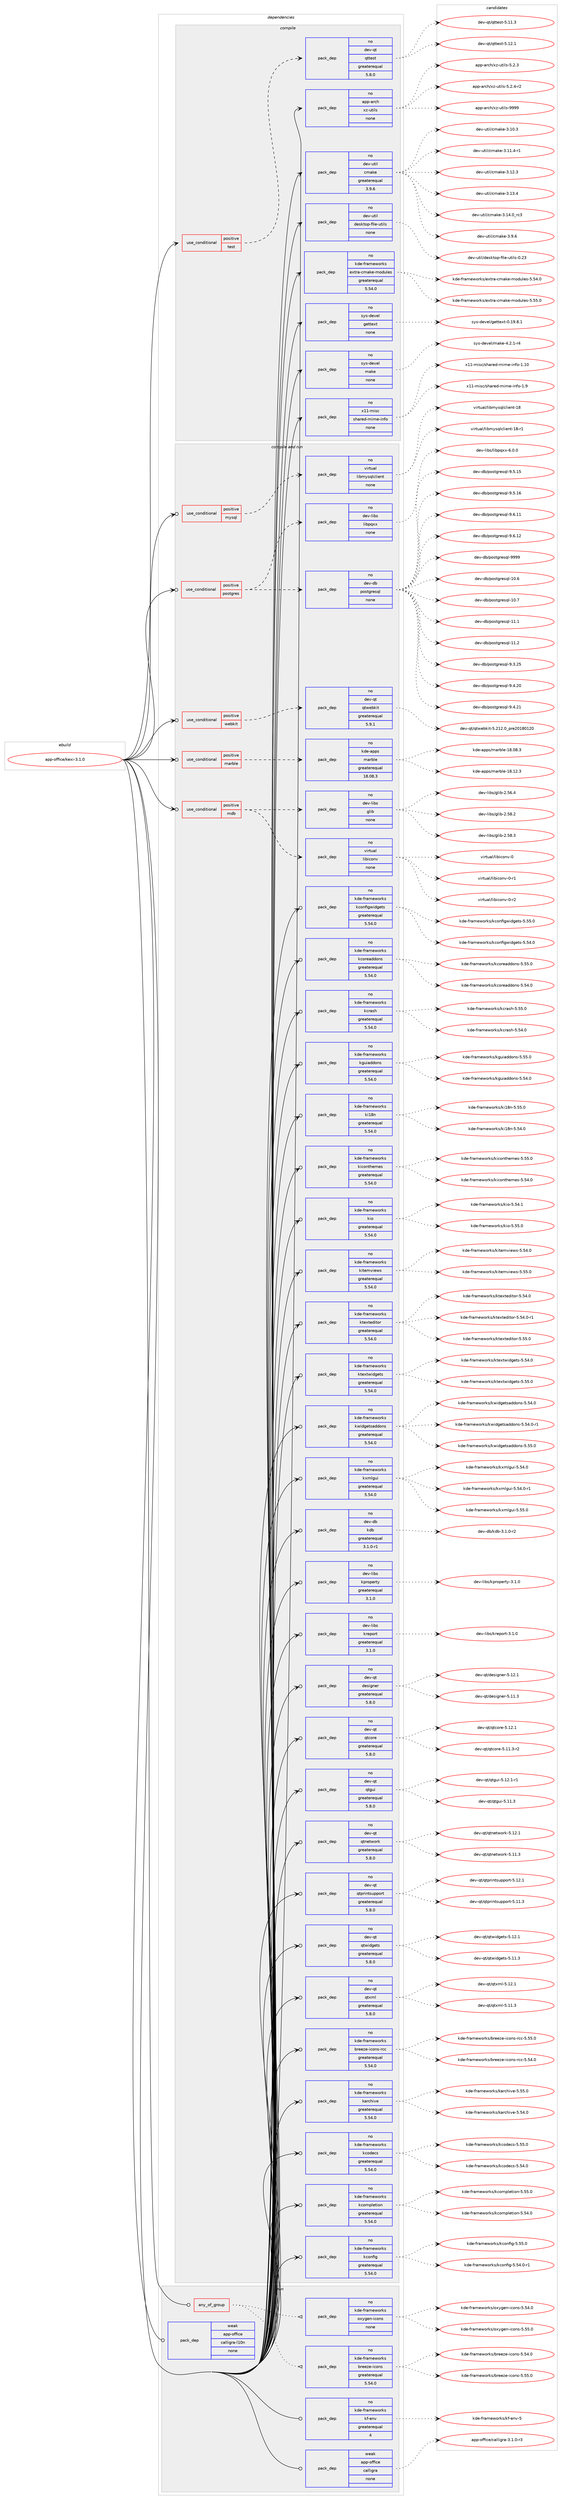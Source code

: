 digraph prolog {

# *************
# Graph options
# *************

newrank=true;
concentrate=true;
compound=true;
graph [rankdir=LR,fontname=Helvetica,fontsize=10,ranksep=1.5];#, ranksep=2.5, nodesep=0.2];
edge  [arrowhead=vee];
node  [fontname=Helvetica,fontsize=10];

# **********
# The ebuild
# **********

subgraph cluster_leftcol {
color=gray;
rank=same;
label=<<i>ebuild</i>>;
id [label="app-office/kexi-3.1.0", color=red, width=4, href="../app-office/kexi-3.1.0.svg"];
}

# ****************
# The dependencies
# ****************

subgraph cluster_midcol {
color=gray;
label=<<i>dependencies</i>>;
subgraph cluster_compile {
fillcolor="#eeeeee";
style=filled;
label=<<i>compile</i>>;
subgraph cond354283 {
dependency1303027 [label=<<TABLE BORDER="0" CELLBORDER="1" CELLSPACING="0" CELLPADDING="4"><TR><TD ROWSPAN="3" CELLPADDING="10">use_conditional</TD></TR><TR><TD>positive</TD></TR><TR><TD>test</TD></TR></TABLE>>, shape=none, color=red];
subgraph pack928431 {
dependency1303028 [label=<<TABLE BORDER="0" CELLBORDER="1" CELLSPACING="0" CELLPADDING="4" WIDTH="220"><TR><TD ROWSPAN="6" CELLPADDING="30">pack_dep</TD></TR><TR><TD WIDTH="110">no</TD></TR><TR><TD>dev-qt</TD></TR><TR><TD>qttest</TD></TR><TR><TD>greaterequal</TD></TR><TR><TD>5.8.0</TD></TR></TABLE>>, shape=none, color=blue];
}
dependency1303027:e -> dependency1303028:w [weight=20,style="dashed",arrowhead="vee"];
}
id:e -> dependency1303027:w [weight=20,style="solid",arrowhead="vee"];
subgraph pack928432 {
dependency1303029 [label=<<TABLE BORDER="0" CELLBORDER="1" CELLSPACING="0" CELLPADDING="4" WIDTH="220"><TR><TD ROWSPAN="6" CELLPADDING="30">pack_dep</TD></TR><TR><TD WIDTH="110">no</TD></TR><TR><TD>app-arch</TD></TR><TR><TD>xz-utils</TD></TR><TR><TD>none</TD></TR><TR><TD></TD></TR></TABLE>>, shape=none, color=blue];
}
id:e -> dependency1303029:w [weight=20,style="solid",arrowhead="vee"];
subgraph pack928433 {
dependency1303030 [label=<<TABLE BORDER="0" CELLBORDER="1" CELLSPACING="0" CELLPADDING="4" WIDTH="220"><TR><TD ROWSPAN="6" CELLPADDING="30">pack_dep</TD></TR><TR><TD WIDTH="110">no</TD></TR><TR><TD>dev-util</TD></TR><TR><TD>cmake</TD></TR><TR><TD>greaterequal</TD></TR><TR><TD>3.9.6</TD></TR></TABLE>>, shape=none, color=blue];
}
id:e -> dependency1303030:w [weight=20,style="solid",arrowhead="vee"];
subgraph pack928434 {
dependency1303031 [label=<<TABLE BORDER="0" CELLBORDER="1" CELLSPACING="0" CELLPADDING="4" WIDTH="220"><TR><TD ROWSPAN="6" CELLPADDING="30">pack_dep</TD></TR><TR><TD WIDTH="110">no</TD></TR><TR><TD>dev-util</TD></TR><TR><TD>desktop-file-utils</TD></TR><TR><TD>none</TD></TR><TR><TD></TD></TR></TABLE>>, shape=none, color=blue];
}
id:e -> dependency1303031:w [weight=20,style="solid",arrowhead="vee"];
subgraph pack928435 {
dependency1303032 [label=<<TABLE BORDER="0" CELLBORDER="1" CELLSPACING="0" CELLPADDING="4" WIDTH="220"><TR><TD ROWSPAN="6" CELLPADDING="30">pack_dep</TD></TR><TR><TD WIDTH="110">no</TD></TR><TR><TD>kde-frameworks</TD></TR><TR><TD>extra-cmake-modules</TD></TR><TR><TD>greaterequal</TD></TR><TR><TD>5.54.0</TD></TR></TABLE>>, shape=none, color=blue];
}
id:e -> dependency1303032:w [weight=20,style="solid",arrowhead="vee"];
subgraph pack928436 {
dependency1303033 [label=<<TABLE BORDER="0" CELLBORDER="1" CELLSPACING="0" CELLPADDING="4" WIDTH="220"><TR><TD ROWSPAN="6" CELLPADDING="30">pack_dep</TD></TR><TR><TD WIDTH="110">no</TD></TR><TR><TD>sys-devel</TD></TR><TR><TD>gettext</TD></TR><TR><TD>none</TD></TR><TR><TD></TD></TR></TABLE>>, shape=none, color=blue];
}
id:e -> dependency1303033:w [weight=20,style="solid",arrowhead="vee"];
subgraph pack928437 {
dependency1303034 [label=<<TABLE BORDER="0" CELLBORDER="1" CELLSPACING="0" CELLPADDING="4" WIDTH="220"><TR><TD ROWSPAN="6" CELLPADDING="30">pack_dep</TD></TR><TR><TD WIDTH="110">no</TD></TR><TR><TD>sys-devel</TD></TR><TR><TD>make</TD></TR><TR><TD>none</TD></TR><TR><TD></TD></TR></TABLE>>, shape=none, color=blue];
}
id:e -> dependency1303034:w [weight=20,style="solid",arrowhead="vee"];
subgraph pack928438 {
dependency1303035 [label=<<TABLE BORDER="0" CELLBORDER="1" CELLSPACING="0" CELLPADDING="4" WIDTH="220"><TR><TD ROWSPAN="6" CELLPADDING="30">pack_dep</TD></TR><TR><TD WIDTH="110">no</TD></TR><TR><TD>x11-misc</TD></TR><TR><TD>shared-mime-info</TD></TR><TR><TD>none</TD></TR><TR><TD></TD></TR></TABLE>>, shape=none, color=blue];
}
id:e -> dependency1303035:w [weight=20,style="solid",arrowhead="vee"];
}
subgraph cluster_compileandrun {
fillcolor="#eeeeee";
style=filled;
label=<<i>compile and run</i>>;
subgraph cond354284 {
dependency1303036 [label=<<TABLE BORDER="0" CELLBORDER="1" CELLSPACING="0" CELLPADDING="4"><TR><TD ROWSPAN="3" CELLPADDING="10">use_conditional</TD></TR><TR><TD>positive</TD></TR><TR><TD>marble</TD></TR></TABLE>>, shape=none, color=red];
subgraph pack928439 {
dependency1303037 [label=<<TABLE BORDER="0" CELLBORDER="1" CELLSPACING="0" CELLPADDING="4" WIDTH="220"><TR><TD ROWSPAN="6" CELLPADDING="30">pack_dep</TD></TR><TR><TD WIDTH="110">no</TD></TR><TR><TD>kde-apps</TD></TR><TR><TD>marble</TD></TR><TR><TD>greaterequal</TD></TR><TR><TD>18.08.3</TD></TR></TABLE>>, shape=none, color=blue];
}
dependency1303036:e -> dependency1303037:w [weight=20,style="dashed",arrowhead="vee"];
}
id:e -> dependency1303036:w [weight=20,style="solid",arrowhead="odotvee"];
subgraph cond354285 {
dependency1303038 [label=<<TABLE BORDER="0" CELLBORDER="1" CELLSPACING="0" CELLPADDING="4"><TR><TD ROWSPAN="3" CELLPADDING="10">use_conditional</TD></TR><TR><TD>positive</TD></TR><TR><TD>mdb</TD></TR></TABLE>>, shape=none, color=red];
subgraph pack928440 {
dependency1303039 [label=<<TABLE BORDER="0" CELLBORDER="1" CELLSPACING="0" CELLPADDING="4" WIDTH="220"><TR><TD ROWSPAN="6" CELLPADDING="30">pack_dep</TD></TR><TR><TD WIDTH="110">no</TD></TR><TR><TD>dev-libs</TD></TR><TR><TD>glib</TD></TR><TR><TD>none</TD></TR><TR><TD></TD></TR></TABLE>>, shape=none, color=blue];
}
dependency1303038:e -> dependency1303039:w [weight=20,style="dashed",arrowhead="vee"];
subgraph pack928441 {
dependency1303040 [label=<<TABLE BORDER="0" CELLBORDER="1" CELLSPACING="0" CELLPADDING="4" WIDTH="220"><TR><TD ROWSPAN="6" CELLPADDING="30">pack_dep</TD></TR><TR><TD WIDTH="110">no</TD></TR><TR><TD>virtual</TD></TR><TR><TD>libiconv</TD></TR><TR><TD>none</TD></TR><TR><TD></TD></TR></TABLE>>, shape=none, color=blue];
}
dependency1303038:e -> dependency1303040:w [weight=20,style="dashed",arrowhead="vee"];
}
id:e -> dependency1303038:w [weight=20,style="solid",arrowhead="odotvee"];
subgraph cond354286 {
dependency1303041 [label=<<TABLE BORDER="0" CELLBORDER="1" CELLSPACING="0" CELLPADDING="4"><TR><TD ROWSPAN="3" CELLPADDING="10">use_conditional</TD></TR><TR><TD>positive</TD></TR><TR><TD>mysql</TD></TR></TABLE>>, shape=none, color=red];
subgraph pack928442 {
dependency1303042 [label=<<TABLE BORDER="0" CELLBORDER="1" CELLSPACING="0" CELLPADDING="4" WIDTH="220"><TR><TD ROWSPAN="6" CELLPADDING="30">pack_dep</TD></TR><TR><TD WIDTH="110">no</TD></TR><TR><TD>virtual</TD></TR><TR><TD>libmysqlclient</TD></TR><TR><TD>none</TD></TR><TR><TD></TD></TR></TABLE>>, shape=none, color=blue];
}
dependency1303041:e -> dependency1303042:w [weight=20,style="dashed",arrowhead="vee"];
}
id:e -> dependency1303041:w [weight=20,style="solid",arrowhead="odotvee"];
subgraph cond354287 {
dependency1303043 [label=<<TABLE BORDER="0" CELLBORDER="1" CELLSPACING="0" CELLPADDING="4"><TR><TD ROWSPAN="3" CELLPADDING="10">use_conditional</TD></TR><TR><TD>positive</TD></TR><TR><TD>postgres</TD></TR></TABLE>>, shape=none, color=red];
subgraph pack928443 {
dependency1303044 [label=<<TABLE BORDER="0" CELLBORDER="1" CELLSPACING="0" CELLPADDING="4" WIDTH="220"><TR><TD ROWSPAN="6" CELLPADDING="30">pack_dep</TD></TR><TR><TD WIDTH="110">no</TD></TR><TR><TD>dev-db</TD></TR><TR><TD>postgresql</TD></TR><TR><TD>none</TD></TR><TR><TD></TD></TR></TABLE>>, shape=none, color=blue];
}
dependency1303043:e -> dependency1303044:w [weight=20,style="dashed",arrowhead="vee"];
subgraph pack928444 {
dependency1303045 [label=<<TABLE BORDER="0" CELLBORDER="1" CELLSPACING="0" CELLPADDING="4" WIDTH="220"><TR><TD ROWSPAN="6" CELLPADDING="30">pack_dep</TD></TR><TR><TD WIDTH="110">no</TD></TR><TR><TD>dev-libs</TD></TR><TR><TD>libpqxx</TD></TR><TR><TD>none</TD></TR><TR><TD></TD></TR></TABLE>>, shape=none, color=blue];
}
dependency1303043:e -> dependency1303045:w [weight=20,style="dashed",arrowhead="vee"];
}
id:e -> dependency1303043:w [weight=20,style="solid",arrowhead="odotvee"];
subgraph cond354288 {
dependency1303046 [label=<<TABLE BORDER="0" CELLBORDER="1" CELLSPACING="0" CELLPADDING="4"><TR><TD ROWSPAN="3" CELLPADDING="10">use_conditional</TD></TR><TR><TD>positive</TD></TR><TR><TD>webkit</TD></TR></TABLE>>, shape=none, color=red];
subgraph pack928445 {
dependency1303047 [label=<<TABLE BORDER="0" CELLBORDER="1" CELLSPACING="0" CELLPADDING="4" WIDTH="220"><TR><TD ROWSPAN="6" CELLPADDING="30">pack_dep</TD></TR><TR><TD WIDTH="110">no</TD></TR><TR><TD>dev-qt</TD></TR><TR><TD>qtwebkit</TD></TR><TR><TD>greaterequal</TD></TR><TR><TD>5.9.1</TD></TR></TABLE>>, shape=none, color=blue];
}
dependency1303046:e -> dependency1303047:w [weight=20,style="dashed",arrowhead="vee"];
}
id:e -> dependency1303046:w [weight=20,style="solid",arrowhead="odotvee"];
subgraph pack928446 {
dependency1303048 [label=<<TABLE BORDER="0" CELLBORDER="1" CELLSPACING="0" CELLPADDING="4" WIDTH="220"><TR><TD ROWSPAN="6" CELLPADDING="30">pack_dep</TD></TR><TR><TD WIDTH="110">no</TD></TR><TR><TD>dev-db</TD></TR><TR><TD>kdb</TD></TR><TR><TD>greaterequal</TD></TR><TR><TD>3.1.0-r1</TD></TR></TABLE>>, shape=none, color=blue];
}
id:e -> dependency1303048:w [weight=20,style="solid",arrowhead="odotvee"];
subgraph pack928447 {
dependency1303049 [label=<<TABLE BORDER="0" CELLBORDER="1" CELLSPACING="0" CELLPADDING="4" WIDTH="220"><TR><TD ROWSPAN="6" CELLPADDING="30">pack_dep</TD></TR><TR><TD WIDTH="110">no</TD></TR><TR><TD>dev-libs</TD></TR><TR><TD>kproperty</TD></TR><TR><TD>greaterequal</TD></TR><TR><TD>3.1.0</TD></TR></TABLE>>, shape=none, color=blue];
}
id:e -> dependency1303049:w [weight=20,style="solid",arrowhead="odotvee"];
subgraph pack928448 {
dependency1303050 [label=<<TABLE BORDER="0" CELLBORDER="1" CELLSPACING="0" CELLPADDING="4" WIDTH="220"><TR><TD ROWSPAN="6" CELLPADDING="30">pack_dep</TD></TR><TR><TD WIDTH="110">no</TD></TR><TR><TD>dev-libs</TD></TR><TR><TD>kreport</TD></TR><TR><TD>greaterequal</TD></TR><TR><TD>3.1.0</TD></TR></TABLE>>, shape=none, color=blue];
}
id:e -> dependency1303050:w [weight=20,style="solid",arrowhead="odotvee"];
subgraph pack928449 {
dependency1303051 [label=<<TABLE BORDER="0" CELLBORDER="1" CELLSPACING="0" CELLPADDING="4" WIDTH="220"><TR><TD ROWSPAN="6" CELLPADDING="30">pack_dep</TD></TR><TR><TD WIDTH="110">no</TD></TR><TR><TD>dev-qt</TD></TR><TR><TD>designer</TD></TR><TR><TD>greaterequal</TD></TR><TR><TD>5.8.0</TD></TR></TABLE>>, shape=none, color=blue];
}
id:e -> dependency1303051:w [weight=20,style="solid",arrowhead="odotvee"];
subgraph pack928450 {
dependency1303052 [label=<<TABLE BORDER="0" CELLBORDER="1" CELLSPACING="0" CELLPADDING="4" WIDTH="220"><TR><TD ROWSPAN="6" CELLPADDING="30">pack_dep</TD></TR><TR><TD WIDTH="110">no</TD></TR><TR><TD>dev-qt</TD></TR><TR><TD>qtcore</TD></TR><TR><TD>greaterequal</TD></TR><TR><TD>5.8.0</TD></TR></TABLE>>, shape=none, color=blue];
}
id:e -> dependency1303052:w [weight=20,style="solid",arrowhead="odotvee"];
subgraph pack928451 {
dependency1303053 [label=<<TABLE BORDER="0" CELLBORDER="1" CELLSPACING="0" CELLPADDING="4" WIDTH="220"><TR><TD ROWSPAN="6" CELLPADDING="30">pack_dep</TD></TR><TR><TD WIDTH="110">no</TD></TR><TR><TD>dev-qt</TD></TR><TR><TD>qtgui</TD></TR><TR><TD>greaterequal</TD></TR><TR><TD>5.8.0</TD></TR></TABLE>>, shape=none, color=blue];
}
id:e -> dependency1303053:w [weight=20,style="solid",arrowhead="odotvee"];
subgraph pack928452 {
dependency1303054 [label=<<TABLE BORDER="0" CELLBORDER="1" CELLSPACING="0" CELLPADDING="4" WIDTH="220"><TR><TD ROWSPAN="6" CELLPADDING="30">pack_dep</TD></TR><TR><TD WIDTH="110">no</TD></TR><TR><TD>dev-qt</TD></TR><TR><TD>qtnetwork</TD></TR><TR><TD>greaterequal</TD></TR><TR><TD>5.8.0</TD></TR></TABLE>>, shape=none, color=blue];
}
id:e -> dependency1303054:w [weight=20,style="solid",arrowhead="odotvee"];
subgraph pack928453 {
dependency1303055 [label=<<TABLE BORDER="0" CELLBORDER="1" CELLSPACING="0" CELLPADDING="4" WIDTH="220"><TR><TD ROWSPAN="6" CELLPADDING="30">pack_dep</TD></TR><TR><TD WIDTH="110">no</TD></TR><TR><TD>dev-qt</TD></TR><TR><TD>qtprintsupport</TD></TR><TR><TD>greaterequal</TD></TR><TR><TD>5.8.0</TD></TR></TABLE>>, shape=none, color=blue];
}
id:e -> dependency1303055:w [weight=20,style="solid",arrowhead="odotvee"];
subgraph pack928454 {
dependency1303056 [label=<<TABLE BORDER="0" CELLBORDER="1" CELLSPACING="0" CELLPADDING="4" WIDTH="220"><TR><TD ROWSPAN="6" CELLPADDING="30">pack_dep</TD></TR><TR><TD WIDTH="110">no</TD></TR><TR><TD>dev-qt</TD></TR><TR><TD>qtwidgets</TD></TR><TR><TD>greaterequal</TD></TR><TR><TD>5.8.0</TD></TR></TABLE>>, shape=none, color=blue];
}
id:e -> dependency1303056:w [weight=20,style="solid",arrowhead="odotvee"];
subgraph pack928455 {
dependency1303057 [label=<<TABLE BORDER="0" CELLBORDER="1" CELLSPACING="0" CELLPADDING="4" WIDTH="220"><TR><TD ROWSPAN="6" CELLPADDING="30">pack_dep</TD></TR><TR><TD WIDTH="110">no</TD></TR><TR><TD>dev-qt</TD></TR><TR><TD>qtxml</TD></TR><TR><TD>greaterequal</TD></TR><TR><TD>5.8.0</TD></TR></TABLE>>, shape=none, color=blue];
}
id:e -> dependency1303057:w [weight=20,style="solid",arrowhead="odotvee"];
subgraph pack928456 {
dependency1303058 [label=<<TABLE BORDER="0" CELLBORDER="1" CELLSPACING="0" CELLPADDING="4" WIDTH="220"><TR><TD ROWSPAN="6" CELLPADDING="30">pack_dep</TD></TR><TR><TD WIDTH="110">no</TD></TR><TR><TD>kde-frameworks</TD></TR><TR><TD>breeze-icons-rcc</TD></TR><TR><TD>greaterequal</TD></TR><TR><TD>5.54.0</TD></TR></TABLE>>, shape=none, color=blue];
}
id:e -> dependency1303058:w [weight=20,style="solid",arrowhead="odotvee"];
subgraph pack928457 {
dependency1303059 [label=<<TABLE BORDER="0" CELLBORDER="1" CELLSPACING="0" CELLPADDING="4" WIDTH="220"><TR><TD ROWSPAN="6" CELLPADDING="30">pack_dep</TD></TR><TR><TD WIDTH="110">no</TD></TR><TR><TD>kde-frameworks</TD></TR><TR><TD>karchive</TD></TR><TR><TD>greaterequal</TD></TR><TR><TD>5.54.0</TD></TR></TABLE>>, shape=none, color=blue];
}
id:e -> dependency1303059:w [weight=20,style="solid",arrowhead="odotvee"];
subgraph pack928458 {
dependency1303060 [label=<<TABLE BORDER="0" CELLBORDER="1" CELLSPACING="0" CELLPADDING="4" WIDTH="220"><TR><TD ROWSPAN="6" CELLPADDING="30">pack_dep</TD></TR><TR><TD WIDTH="110">no</TD></TR><TR><TD>kde-frameworks</TD></TR><TR><TD>kcodecs</TD></TR><TR><TD>greaterequal</TD></TR><TR><TD>5.54.0</TD></TR></TABLE>>, shape=none, color=blue];
}
id:e -> dependency1303060:w [weight=20,style="solid",arrowhead="odotvee"];
subgraph pack928459 {
dependency1303061 [label=<<TABLE BORDER="0" CELLBORDER="1" CELLSPACING="0" CELLPADDING="4" WIDTH="220"><TR><TD ROWSPAN="6" CELLPADDING="30">pack_dep</TD></TR><TR><TD WIDTH="110">no</TD></TR><TR><TD>kde-frameworks</TD></TR><TR><TD>kcompletion</TD></TR><TR><TD>greaterequal</TD></TR><TR><TD>5.54.0</TD></TR></TABLE>>, shape=none, color=blue];
}
id:e -> dependency1303061:w [weight=20,style="solid",arrowhead="odotvee"];
subgraph pack928460 {
dependency1303062 [label=<<TABLE BORDER="0" CELLBORDER="1" CELLSPACING="0" CELLPADDING="4" WIDTH="220"><TR><TD ROWSPAN="6" CELLPADDING="30">pack_dep</TD></TR><TR><TD WIDTH="110">no</TD></TR><TR><TD>kde-frameworks</TD></TR><TR><TD>kconfig</TD></TR><TR><TD>greaterequal</TD></TR><TR><TD>5.54.0</TD></TR></TABLE>>, shape=none, color=blue];
}
id:e -> dependency1303062:w [weight=20,style="solid",arrowhead="odotvee"];
subgraph pack928461 {
dependency1303063 [label=<<TABLE BORDER="0" CELLBORDER="1" CELLSPACING="0" CELLPADDING="4" WIDTH="220"><TR><TD ROWSPAN="6" CELLPADDING="30">pack_dep</TD></TR><TR><TD WIDTH="110">no</TD></TR><TR><TD>kde-frameworks</TD></TR><TR><TD>kconfigwidgets</TD></TR><TR><TD>greaterequal</TD></TR><TR><TD>5.54.0</TD></TR></TABLE>>, shape=none, color=blue];
}
id:e -> dependency1303063:w [weight=20,style="solid",arrowhead="odotvee"];
subgraph pack928462 {
dependency1303064 [label=<<TABLE BORDER="0" CELLBORDER="1" CELLSPACING="0" CELLPADDING="4" WIDTH="220"><TR><TD ROWSPAN="6" CELLPADDING="30">pack_dep</TD></TR><TR><TD WIDTH="110">no</TD></TR><TR><TD>kde-frameworks</TD></TR><TR><TD>kcoreaddons</TD></TR><TR><TD>greaterequal</TD></TR><TR><TD>5.54.0</TD></TR></TABLE>>, shape=none, color=blue];
}
id:e -> dependency1303064:w [weight=20,style="solid",arrowhead="odotvee"];
subgraph pack928463 {
dependency1303065 [label=<<TABLE BORDER="0" CELLBORDER="1" CELLSPACING="0" CELLPADDING="4" WIDTH="220"><TR><TD ROWSPAN="6" CELLPADDING="30">pack_dep</TD></TR><TR><TD WIDTH="110">no</TD></TR><TR><TD>kde-frameworks</TD></TR><TR><TD>kcrash</TD></TR><TR><TD>greaterequal</TD></TR><TR><TD>5.54.0</TD></TR></TABLE>>, shape=none, color=blue];
}
id:e -> dependency1303065:w [weight=20,style="solid",arrowhead="odotvee"];
subgraph pack928464 {
dependency1303066 [label=<<TABLE BORDER="0" CELLBORDER="1" CELLSPACING="0" CELLPADDING="4" WIDTH="220"><TR><TD ROWSPAN="6" CELLPADDING="30">pack_dep</TD></TR><TR><TD WIDTH="110">no</TD></TR><TR><TD>kde-frameworks</TD></TR><TR><TD>kguiaddons</TD></TR><TR><TD>greaterequal</TD></TR><TR><TD>5.54.0</TD></TR></TABLE>>, shape=none, color=blue];
}
id:e -> dependency1303066:w [weight=20,style="solid",arrowhead="odotvee"];
subgraph pack928465 {
dependency1303067 [label=<<TABLE BORDER="0" CELLBORDER="1" CELLSPACING="0" CELLPADDING="4" WIDTH="220"><TR><TD ROWSPAN="6" CELLPADDING="30">pack_dep</TD></TR><TR><TD WIDTH="110">no</TD></TR><TR><TD>kde-frameworks</TD></TR><TR><TD>ki18n</TD></TR><TR><TD>greaterequal</TD></TR><TR><TD>5.54.0</TD></TR></TABLE>>, shape=none, color=blue];
}
id:e -> dependency1303067:w [weight=20,style="solid",arrowhead="odotvee"];
subgraph pack928466 {
dependency1303068 [label=<<TABLE BORDER="0" CELLBORDER="1" CELLSPACING="0" CELLPADDING="4" WIDTH="220"><TR><TD ROWSPAN="6" CELLPADDING="30">pack_dep</TD></TR><TR><TD WIDTH="110">no</TD></TR><TR><TD>kde-frameworks</TD></TR><TR><TD>kiconthemes</TD></TR><TR><TD>greaterequal</TD></TR><TR><TD>5.54.0</TD></TR></TABLE>>, shape=none, color=blue];
}
id:e -> dependency1303068:w [weight=20,style="solid",arrowhead="odotvee"];
subgraph pack928467 {
dependency1303069 [label=<<TABLE BORDER="0" CELLBORDER="1" CELLSPACING="0" CELLPADDING="4" WIDTH="220"><TR><TD ROWSPAN="6" CELLPADDING="30">pack_dep</TD></TR><TR><TD WIDTH="110">no</TD></TR><TR><TD>kde-frameworks</TD></TR><TR><TD>kio</TD></TR><TR><TD>greaterequal</TD></TR><TR><TD>5.54.0</TD></TR></TABLE>>, shape=none, color=blue];
}
id:e -> dependency1303069:w [weight=20,style="solid",arrowhead="odotvee"];
subgraph pack928468 {
dependency1303070 [label=<<TABLE BORDER="0" CELLBORDER="1" CELLSPACING="0" CELLPADDING="4" WIDTH="220"><TR><TD ROWSPAN="6" CELLPADDING="30">pack_dep</TD></TR><TR><TD WIDTH="110">no</TD></TR><TR><TD>kde-frameworks</TD></TR><TR><TD>kitemviews</TD></TR><TR><TD>greaterequal</TD></TR><TR><TD>5.54.0</TD></TR></TABLE>>, shape=none, color=blue];
}
id:e -> dependency1303070:w [weight=20,style="solid",arrowhead="odotvee"];
subgraph pack928469 {
dependency1303071 [label=<<TABLE BORDER="0" CELLBORDER="1" CELLSPACING="0" CELLPADDING="4" WIDTH="220"><TR><TD ROWSPAN="6" CELLPADDING="30">pack_dep</TD></TR><TR><TD WIDTH="110">no</TD></TR><TR><TD>kde-frameworks</TD></TR><TR><TD>ktexteditor</TD></TR><TR><TD>greaterequal</TD></TR><TR><TD>5.54.0</TD></TR></TABLE>>, shape=none, color=blue];
}
id:e -> dependency1303071:w [weight=20,style="solid",arrowhead="odotvee"];
subgraph pack928470 {
dependency1303072 [label=<<TABLE BORDER="0" CELLBORDER="1" CELLSPACING="0" CELLPADDING="4" WIDTH="220"><TR><TD ROWSPAN="6" CELLPADDING="30">pack_dep</TD></TR><TR><TD WIDTH="110">no</TD></TR><TR><TD>kde-frameworks</TD></TR><TR><TD>ktextwidgets</TD></TR><TR><TD>greaterequal</TD></TR><TR><TD>5.54.0</TD></TR></TABLE>>, shape=none, color=blue];
}
id:e -> dependency1303072:w [weight=20,style="solid",arrowhead="odotvee"];
subgraph pack928471 {
dependency1303073 [label=<<TABLE BORDER="0" CELLBORDER="1" CELLSPACING="0" CELLPADDING="4" WIDTH="220"><TR><TD ROWSPAN="6" CELLPADDING="30">pack_dep</TD></TR><TR><TD WIDTH="110">no</TD></TR><TR><TD>kde-frameworks</TD></TR><TR><TD>kwidgetsaddons</TD></TR><TR><TD>greaterequal</TD></TR><TR><TD>5.54.0</TD></TR></TABLE>>, shape=none, color=blue];
}
id:e -> dependency1303073:w [weight=20,style="solid",arrowhead="odotvee"];
subgraph pack928472 {
dependency1303074 [label=<<TABLE BORDER="0" CELLBORDER="1" CELLSPACING="0" CELLPADDING="4" WIDTH="220"><TR><TD ROWSPAN="6" CELLPADDING="30">pack_dep</TD></TR><TR><TD WIDTH="110">no</TD></TR><TR><TD>kde-frameworks</TD></TR><TR><TD>kxmlgui</TD></TR><TR><TD>greaterequal</TD></TR><TR><TD>5.54.0</TD></TR></TABLE>>, shape=none, color=blue];
}
id:e -> dependency1303074:w [weight=20,style="solid",arrowhead="odotvee"];
}
subgraph cluster_run {
fillcolor="#eeeeee";
style=filled;
label=<<i>run</i>>;
subgraph any19771 {
dependency1303075 [label=<<TABLE BORDER="0" CELLBORDER="1" CELLSPACING="0" CELLPADDING="4"><TR><TD CELLPADDING="10">any_of_group</TD></TR></TABLE>>, shape=none, color=red];subgraph pack928473 {
dependency1303076 [label=<<TABLE BORDER="0" CELLBORDER="1" CELLSPACING="0" CELLPADDING="4" WIDTH="220"><TR><TD ROWSPAN="6" CELLPADDING="30">pack_dep</TD></TR><TR><TD WIDTH="110">no</TD></TR><TR><TD>kde-frameworks</TD></TR><TR><TD>breeze-icons</TD></TR><TR><TD>greaterequal</TD></TR><TR><TD>5.54.0</TD></TR></TABLE>>, shape=none, color=blue];
}
dependency1303075:e -> dependency1303076:w [weight=20,style="dotted",arrowhead="oinv"];
subgraph pack928474 {
dependency1303077 [label=<<TABLE BORDER="0" CELLBORDER="1" CELLSPACING="0" CELLPADDING="4" WIDTH="220"><TR><TD ROWSPAN="6" CELLPADDING="30">pack_dep</TD></TR><TR><TD WIDTH="110">no</TD></TR><TR><TD>kde-frameworks</TD></TR><TR><TD>oxygen-icons</TD></TR><TR><TD>none</TD></TR><TR><TD></TD></TR></TABLE>>, shape=none, color=blue];
}
dependency1303075:e -> dependency1303077:w [weight=20,style="dotted",arrowhead="oinv"];
}
id:e -> dependency1303075:w [weight=20,style="solid",arrowhead="odot"];
subgraph pack928475 {
dependency1303078 [label=<<TABLE BORDER="0" CELLBORDER="1" CELLSPACING="0" CELLPADDING="4" WIDTH="220"><TR><TD ROWSPAN="6" CELLPADDING="30">pack_dep</TD></TR><TR><TD WIDTH="110">no</TD></TR><TR><TD>kde-frameworks</TD></TR><TR><TD>kf-env</TD></TR><TR><TD>greaterequal</TD></TR><TR><TD>4</TD></TR></TABLE>>, shape=none, color=blue];
}
id:e -> dependency1303078:w [weight=20,style="solid",arrowhead="odot"];
subgraph pack928476 {
dependency1303079 [label=<<TABLE BORDER="0" CELLBORDER="1" CELLSPACING="0" CELLPADDING="4" WIDTH="220"><TR><TD ROWSPAN="6" CELLPADDING="30">pack_dep</TD></TR><TR><TD WIDTH="110">weak</TD></TR><TR><TD>app-office</TD></TR><TR><TD>calligra</TD></TR><TR><TD>none</TD></TR><TR><TD></TD></TR></TABLE>>, shape=none, color=blue];
}
id:e -> dependency1303079:w [weight=20,style="solid",arrowhead="odot"];
subgraph pack928477 {
dependency1303080 [label=<<TABLE BORDER="0" CELLBORDER="1" CELLSPACING="0" CELLPADDING="4" WIDTH="220"><TR><TD ROWSPAN="6" CELLPADDING="30">pack_dep</TD></TR><TR><TD WIDTH="110">weak</TD></TR><TR><TD>app-office</TD></TR><TR><TD>calligra-l10n</TD></TR><TR><TD>none</TD></TR><TR><TD></TD></TR></TABLE>>, shape=none, color=blue];
}
id:e -> dependency1303080:w [weight=20,style="solid",arrowhead="odot"];
}
}

# **************
# The candidates
# **************

subgraph cluster_choices {
rank=same;
color=gray;
label=<<i>candidates</i>>;

subgraph choice928431 {
color=black;
nodesep=1;
choice100101118451131164711311611610111511645534649494651 [label="dev-qt/qttest-5.11.3", color=red, width=4,href="../dev-qt/qttest-5.11.3.svg"];
choice100101118451131164711311611610111511645534649504649 [label="dev-qt/qttest-5.12.1", color=red, width=4,href="../dev-qt/qttest-5.12.1.svg"];
dependency1303028:e -> choice100101118451131164711311611610111511645534649494651:w [style=dotted,weight="100"];
dependency1303028:e -> choice100101118451131164711311611610111511645534649504649:w [style=dotted,weight="100"];
}
subgraph choice928432 {
color=black;
nodesep=1;
choice971121124597114991044712012245117116105108115455346504651 [label="app-arch/xz-utils-5.2.3", color=red, width=4,href="../app-arch/xz-utils-5.2.3.svg"];
choice9711211245971149910447120122451171161051081154553465046524511450 [label="app-arch/xz-utils-5.2.4-r2", color=red, width=4,href="../app-arch/xz-utils-5.2.4-r2.svg"];
choice9711211245971149910447120122451171161051081154557575757 [label="app-arch/xz-utils-9999", color=red, width=4,href="../app-arch/xz-utils-9999.svg"];
dependency1303029:e -> choice971121124597114991044712012245117116105108115455346504651:w [style=dotted,weight="100"];
dependency1303029:e -> choice9711211245971149910447120122451171161051081154553465046524511450:w [style=dotted,weight="100"];
dependency1303029:e -> choice9711211245971149910447120122451171161051081154557575757:w [style=dotted,weight="100"];
}
subgraph choice928433 {
color=black;
nodesep=1;
choice1001011184511711610510847991099710710145514649484651 [label="dev-util/cmake-3.10.3", color=red, width=4,href="../dev-util/cmake-3.10.3.svg"];
choice10010111845117116105108479910997107101455146494946524511449 [label="dev-util/cmake-3.11.4-r1", color=red, width=4,href="../dev-util/cmake-3.11.4-r1.svg"];
choice1001011184511711610510847991099710710145514649504651 [label="dev-util/cmake-3.12.3", color=red, width=4,href="../dev-util/cmake-3.12.3.svg"];
choice1001011184511711610510847991099710710145514649514652 [label="dev-util/cmake-3.13.4", color=red, width=4,href="../dev-util/cmake-3.13.4.svg"];
choice1001011184511711610510847991099710710145514649524648951149951 [label="dev-util/cmake-3.14.0_rc3", color=red, width=4,href="../dev-util/cmake-3.14.0_rc3.svg"];
choice10010111845117116105108479910997107101455146574654 [label="dev-util/cmake-3.9.6", color=red, width=4,href="../dev-util/cmake-3.9.6.svg"];
dependency1303030:e -> choice1001011184511711610510847991099710710145514649484651:w [style=dotted,weight="100"];
dependency1303030:e -> choice10010111845117116105108479910997107101455146494946524511449:w [style=dotted,weight="100"];
dependency1303030:e -> choice1001011184511711610510847991099710710145514649504651:w [style=dotted,weight="100"];
dependency1303030:e -> choice1001011184511711610510847991099710710145514649514652:w [style=dotted,weight="100"];
dependency1303030:e -> choice1001011184511711610510847991099710710145514649524648951149951:w [style=dotted,weight="100"];
dependency1303030:e -> choice10010111845117116105108479910997107101455146574654:w [style=dotted,weight="100"];
}
subgraph choice928434 {
color=black;
nodesep=1;
choice100101118451171161051084710010111510711611111245102105108101451171161051081154548465051 [label="dev-util/desktop-file-utils-0.23", color=red, width=4,href="../dev-util/desktop-file-utils-0.23.svg"];
dependency1303031:e -> choice100101118451171161051084710010111510711611111245102105108101451171161051081154548465051:w [style=dotted,weight="100"];
}
subgraph choice928435 {
color=black;
nodesep=1;
choice107100101451021149710910111911111410711547101120116114974599109971071014510911110011710810111545534653524648 [label="kde-frameworks/extra-cmake-modules-5.54.0", color=red, width=4,href="../kde-frameworks/extra-cmake-modules-5.54.0.svg"];
choice107100101451021149710910111911111410711547101120116114974599109971071014510911110011710810111545534653534648 [label="kde-frameworks/extra-cmake-modules-5.55.0", color=red, width=4,href="../kde-frameworks/extra-cmake-modules-5.55.0.svg"];
dependency1303032:e -> choice107100101451021149710910111911111410711547101120116114974599109971071014510911110011710810111545534653524648:w [style=dotted,weight="100"];
dependency1303032:e -> choice107100101451021149710910111911111410711547101120116114974599109971071014510911110011710810111545534653534648:w [style=dotted,weight="100"];
}
subgraph choice928436 {
color=black;
nodesep=1;
choice1151211154510010111810110847103101116116101120116454846495746564649 [label="sys-devel/gettext-0.19.8.1", color=red, width=4,href="../sys-devel/gettext-0.19.8.1.svg"];
dependency1303033:e -> choice1151211154510010111810110847103101116116101120116454846495746564649:w [style=dotted,weight="100"];
}
subgraph choice928437 {
color=black;
nodesep=1;
choice1151211154510010111810110847109971071014552465046494511452 [label="sys-devel/make-4.2.1-r4", color=red, width=4,href="../sys-devel/make-4.2.1-r4.svg"];
dependency1303034:e -> choice1151211154510010111810110847109971071014552465046494511452:w [style=dotted,weight="100"];
}
subgraph choice928438 {
color=black;
nodesep=1;
choice12049494510910511599471151049711410110045109105109101451051101021114549464948 [label="x11-misc/shared-mime-info-1.10", color=red, width=4,href="../x11-misc/shared-mime-info-1.10.svg"];
choice120494945109105115994711510497114101100451091051091014510511010211145494657 [label="x11-misc/shared-mime-info-1.9", color=red, width=4,href="../x11-misc/shared-mime-info-1.9.svg"];
dependency1303035:e -> choice12049494510910511599471151049711410110045109105109101451051101021114549464948:w [style=dotted,weight="100"];
dependency1303035:e -> choice120494945109105115994711510497114101100451091051091014510511010211145494657:w [style=dotted,weight="100"];
}
subgraph choice928439 {
color=black;
nodesep=1;
choice10710010145971121121154710997114981081014549564648564651 [label="kde-apps/marble-18.08.3", color=red, width=4,href="../kde-apps/marble-18.08.3.svg"];
choice10710010145971121121154710997114981081014549564649504651 [label="kde-apps/marble-18.12.3", color=red, width=4,href="../kde-apps/marble-18.12.3.svg"];
dependency1303037:e -> choice10710010145971121121154710997114981081014549564648564651:w [style=dotted,weight="100"];
dependency1303037:e -> choice10710010145971121121154710997114981081014549564649504651:w [style=dotted,weight="100"];
}
subgraph choice928440 {
color=black;
nodesep=1;
choice1001011184510810598115471031081059845504653544652 [label="dev-libs/glib-2.56.4", color=red, width=4,href="../dev-libs/glib-2.56.4.svg"];
choice1001011184510810598115471031081059845504653564650 [label="dev-libs/glib-2.58.2", color=red, width=4,href="../dev-libs/glib-2.58.2.svg"];
choice1001011184510810598115471031081059845504653564651 [label="dev-libs/glib-2.58.3", color=red, width=4,href="../dev-libs/glib-2.58.3.svg"];
dependency1303039:e -> choice1001011184510810598115471031081059845504653544652:w [style=dotted,weight="100"];
dependency1303039:e -> choice1001011184510810598115471031081059845504653564650:w [style=dotted,weight="100"];
dependency1303039:e -> choice1001011184510810598115471031081059845504653564651:w [style=dotted,weight="100"];
}
subgraph choice928441 {
color=black;
nodesep=1;
choice118105114116117971084710810598105991111101184548 [label="virtual/libiconv-0", color=red, width=4,href="../virtual/libiconv-0.svg"];
choice1181051141161179710847108105981059911111011845484511449 [label="virtual/libiconv-0-r1", color=red, width=4,href="../virtual/libiconv-0-r1.svg"];
choice1181051141161179710847108105981059911111011845484511450 [label="virtual/libiconv-0-r2", color=red, width=4,href="../virtual/libiconv-0-r2.svg"];
dependency1303040:e -> choice118105114116117971084710810598105991111101184548:w [style=dotted,weight="100"];
dependency1303040:e -> choice1181051141161179710847108105981059911111011845484511449:w [style=dotted,weight="100"];
dependency1303040:e -> choice1181051141161179710847108105981059911111011845484511450:w [style=dotted,weight="100"];
}
subgraph choice928442 {
color=black;
nodesep=1;
choice11810511411611797108471081059810912111511310899108105101110116454956 [label="virtual/libmysqlclient-18", color=red, width=4,href="../virtual/libmysqlclient-18.svg"];
choice118105114116117971084710810598109121115113108991081051011101164549564511449 [label="virtual/libmysqlclient-18-r1", color=red, width=4,href="../virtual/libmysqlclient-18-r1.svg"];
dependency1303042:e -> choice11810511411611797108471081059810912111511310899108105101110116454956:w [style=dotted,weight="100"];
dependency1303042:e -> choice118105114116117971084710810598109121115113108991081051011101164549564511449:w [style=dotted,weight="100"];
}
subgraph choice928443 {
color=black;
nodesep=1;
choice1001011184510098471121111151161031141011151131084549484654 [label="dev-db/postgresql-10.6", color=red, width=4,href="../dev-db/postgresql-10.6.svg"];
choice1001011184510098471121111151161031141011151131084549484655 [label="dev-db/postgresql-10.7", color=red, width=4,href="../dev-db/postgresql-10.7.svg"];
choice1001011184510098471121111151161031141011151131084549494649 [label="dev-db/postgresql-11.1", color=red, width=4,href="../dev-db/postgresql-11.1.svg"];
choice1001011184510098471121111151161031141011151131084549494650 [label="dev-db/postgresql-11.2", color=red, width=4,href="../dev-db/postgresql-11.2.svg"];
choice10010111845100984711211111511610311410111511310845574651465053 [label="dev-db/postgresql-9.3.25", color=red, width=4,href="../dev-db/postgresql-9.3.25.svg"];
choice10010111845100984711211111511610311410111511310845574652465048 [label="dev-db/postgresql-9.4.20", color=red, width=4,href="../dev-db/postgresql-9.4.20.svg"];
choice10010111845100984711211111511610311410111511310845574652465049 [label="dev-db/postgresql-9.4.21", color=red, width=4,href="../dev-db/postgresql-9.4.21.svg"];
choice10010111845100984711211111511610311410111511310845574653464953 [label="dev-db/postgresql-9.5.15", color=red, width=4,href="../dev-db/postgresql-9.5.15.svg"];
choice10010111845100984711211111511610311410111511310845574653464954 [label="dev-db/postgresql-9.5.16", color=red, width=4,href="../dev-db/postgresql-9.5.16.svg"];
choice10010111845100984711211111511610311410111511310845574654464949 [label="dev-db/postgresql-9.6.11", color=red, width=4,href="../dev-db/postgresql-9.6.11.svg"];
choice10010111845100984711211111511610311410111511310845574654464950 [label="dev-db/postgresql-9.6.12", color=red, width=4,href="../dev-db/postgresql-9.6.12.svg"];
choice1001011184510098471121111151161031141011151131084557575757 [label="dev-db/postgresql-9999", color=red, width=4,href="../dev-db/postgresql-9999.svg"];
dependency1303044:e -> choice1001011184510098471121111151161031141011151131084549484654:w [style=dotted,weight="100"];
dependency1303044:e -> choice1001011184510098471121111151161031141011151131084549484655:w [style=dotted,weight="100"];
dependency1303044:e -> choice1001011184510098471121111151161031141011151131084549494649:w [style=dotted,weight="100"];
dependency1303044:e -> choice1001011184510098471121111151161031141011151131084549494650:w [style=dotted,weight="100"];
dependency1303044:e -> choice10010111845100984711211111511610311410111511310845574651465053:w [style=dotted,weight="100"];
dependency1303044:e -> choice10010111845100984711211111511610311410111511310845574652465048:w [style=dotted,weight="100"];
dependency1303044:e -> choice10010111845100984711211111511610311410111511310845574652465049:w [style=dotted,weight="100"];
dependency1303044:e -> choice10010111845100984711211111511610311410111511310845574653464953:w [style=dotted,weight="100"];
dependency1303044:e -> choice10010111845100984711211111511610311410111511310845574653464954:w [style=dotted,weight="100"];
dependency1303044:e -> choice10010111845100984711211111511610311410111511310845574654464949:w [style=dotted,weight="100"];
dependency1303044:e -> choice10010111845100984711211111511610311410111511310845574654464950:w [style=dotted,weight="100"];
dependency1303044:e -> choice1001011184510098471121111151161031141011151131084557575757:w [style=dotted,weight="100"];
}
subgraph choice928444 {
color=black;
nodesep=1;
choice10010111845108105981154710810598112113120120455446484648 [label="dev-libs/libpqxx-6.0.0", color=red, width=4,href="../dev-libs/libpqxx-6.0.0.svg"];
dependency1303045:e -> choice10010111845108105981154710810598112113120120455446484648:w [style=dotted,weight="100"];
}
subgraph choice928445 {
color=black;
nodesep=1;
choice1001011184511311647113116119101981071051164553465049504648951121141015048495648495048 [label="dev-qt/qtwebkit-5.212.0_pre20180120", color=red, width=4,href="../dev-qt/qtwebkit-5.212.0_pre20180120.svg"];
dependency1303047:e -> choice1001011184511311647113116119101981071051164553465049504648951121141015048495648495048:w [style=dotted,weight="100"];
}
subgraph choice928446 {
color=black;
nodesep=1;
choice100101118451009847107100984551464946484511450 [label="dev-db/kdb-3.1.0-r2", color=red, width=4,href="../dev-db/kdb-3.1.0-r2.svg"];
dependency1303048:e -> choice100101118451009847107100984551464946484511450:w [style=dotted,weight="100"];
}
subgraph choice928447 {
color=black;
nodesep=1;
choice100101118451081059811547107112114111112101114116121455146494648 [label="dev-libs/kproperty-3.1.0", color=red, width=4,href="../dev-libs/kproperty-3.1.0.svg"];
dependency1303049:e -> choice100101118451081059811547107112114111112101114116121455146494648:w [style=dotted,weight="100"];
}
subgraph choice928448 {
color=black;
nodesep=1;
choice100101118451081059811547107114101112111114116455146494648 [label="dev-libs/kreport-3.1.0", color=red, width=4,href="../dev-libs/kreport-3.1.0.svg"];
dependency1303050:e -> choice100101118451081059811547107114101112111114116455146494648:w [style=dotted,weight="100"];
}
subgraph choice928449 {
color=black;
nodesep=1;
choice100101118451131164710010111510510311010111445534649494651 [label="dev-qt/designer-5.11.3", color=red, width=4,href="../dev-qt/designer-5.11.3.svg"];
choice100101118451131164710010111510510311010111445534649504649 [label="dev-qt/designer-5.12.1", color=red, width=4,href="../dev-qt/designer-5.12.1.svg"];
dependency1303051:e -> choice100101118451131164710010111510510311010111445534649494651:w [style=dotted,weight="100"];
dependency1303051:e -> choice100101118451131164710010111510510311010111445534649504649:w [style=dotted,weight="100"];
}
subgraph choice928450 {
color=black;
nodesep=1;
choice100101118451131164711311699111114101455346494946514511450 [label="dev-qt/qtcore-5.11.3-r2", color=red, width=4,href="../dev-qt/qtcore-5.11.3-r2.svg"];
choice10010111845113116471131169911111410145534649504649 [label="dev-qt/qtcore-5.12.1", color=red, width=4,href="../dev-qt/qtcore-5.12.1.svg"];
dependency1303052:e -> choice100101118451131164711311699111114101455346494946514511450:w [style=dotted,weight="100"];
dependency1303052:e -> choice10010111845113116471131169911111410145534649504649:w [style=dotted,weight="100"];
}
subgraph choice928451 {
color=black;
nodesep=1;
choice100101118451131164711311610311710545534649494651 [label="dev-qt/qtgui-5.11.3", color=red, width=4,href="../dev-qt/qtgui-5.11.3.svg"];
choice1001011184511311647113116103117105455346495046494511449 [label="dev-qt/qtgui-5.12.1-r1", color=red, width=4,href="../dev-qt/qtgui-5.12.1-r1.svg"];
dependency1303053:e -> choice100101118451131164711311610311710545534649494651:w [style=dotted,weight="100"];
dependency1303053:e -> choice1001011184511311647113116103117105455346495046494511449:w [style=dotted,weight="100"];
}
subgraph choice928452 {
color=black;
nodesep=1;
choice100101118451131164711311611010111611911111410745534649494651 [label="dev-qt/qtnetwork-5.11.3", color=red, width=4,href="../dev-qt/qtnetwork-5.11.3.svg"];
choice100101118451131164711311611010111611911111410745534649504649 [label="dev-qt/qtnetwork-5.12.1", color=red, width=4,href="../dev-qt/qtnetwork-5.12.1.svg"];
dependency1303054:e -> choice100101118451131164711311611010111611911111410745534649494651:w [style=dotted,weight="100"];
dependency1303054:e -> choice100101118451131164711311611010111611911111410745534649504649:w [style=dotted,weight="100"];
}
subgraph choice928453 {
color=black;
nodesep=1;
choice100101118451131164711311611211410511011611511711211211111411645534649494651 [label="dev-qt/qtprintsupport-5.11.3", color=red, width=4,href="../dev-qt/qtprintsupport-5.11.3.svg"];
choice100101118451131164711311611211410511011611511711211211111411645534649504649 [label="dev-qt/qtprintsupport-5.12.1", color=red, width=4,href="../dev-qt/qtprintsupport-5.12.1.svg"];
dependency1303055:e -> choice100101118451131164711311611211410511011611511711211211111411645534649494651:w [style=dotted,weight="100"];
dependency1303055:e -> choice100101118451131164711311611211410511011611511711211211111411645534649504649:w [style=dotted,weight="100"];
}
subgraph choice928454 {
color=black;
nodesep=1;
choice100101118451131164711311611910510010310111611545534649494651 [label="dev-qt/qtwidgets-5.11.3", color=red, width=4,href="../dev-qt/qtwidgets-5.11.3.svg"];
choice100101118451131164711311611910510010310111611545534649504649 [label="dev-qt/qtwidgets-5.12.1", color=red, width=4,href="../dev-qt/qtwidgets-5.12.1.svg"];
dependency1303056:e -> choice100101118451131164711311611910510010310111611545534649494651:w [style=dotted,weight="100"];
dependency1303056:e -> choice100101118451131164711311611910510010310111611545534649504649:w [style=dotted,weight="100"];
}
subgraph choice928455 {
color=black;
nodesep=1;
choice100101118451131164711311612010910845534649494651 [label="dev-qt/qtxml-5.11.3", color=red, width=4,href="../dev-qt/qtxml-5.11.3.svg"];
choice100101118451131164711311612010910845534649504649 [label="dev-qt/qtxml-5.12.1", color=red, width=4,href="../dev-qt/qtxml-5.12.1.svg"];
dependency1303057:e -> choice100101118451131164711311612010910845534649494651:w [style=dotted,weight="100"];
dependency1303057:e -> choice100101118451131164711311612010910845534649504649:w [style=dotted,weight="100"];
}
subgraph choice928456 {
color=black;
nodesep=1;
choice10710010145102114971091011191111141071154798114101101122101451059911111011545114999945534653524648 [label="kde-frameworks/breeze-icons-rcc-5.54.0", color=red, width=4,href="../kde-frameworks/breeze-icons-rcc-5.54.0.svg"];
choice10710010145102114971091011191111141071154798114101101122101451059911111011545114999945534653534648 [label="kde-frameworks/breeze-icons-rcc-5.55.0", color=red, width=4,href="../kde-frameworks/breeze-icons-rcc-5.55.0.svg"];
dependency1303058:e -> choice10710010145102114971091011191111141071154798114101101122101451059911111011545114999945534653524648:w [style=dotted,weight="100"];
dependency1303058:e -> choice10710010145102114971091011191111141071154798114101101122101451059911111011545114999945534653534648:w [style=dotted,weight="100"];
}
subgraph choice928457 {
color=black;
nodesep=1;
choice107100101451021149710910111911111410711547107971149910410511810145534653524648 [label="kde-frameworks/karchive-5.54.0", color=red, width=4,href="../kde-frameworks/karchive-5.54.0.svg"];
choice107100101451021149710910111911111410711547107971149910410511810145534653534648 [label="kde-frameworks/karchive-5.55.0", color=red, width=4,href="../kde-frameworks/karchive-5.55.0.svg"];
dependency1303059:e -> choice107100101451021149710910111911111410711547107971149910410511810145534653524648:w [style=dotted,weight="100"];
dependency1303059:e -> choice107100101451021149710910111911111410711547107971149910410511810145534653534648:w [style=dotted,weight="100"];
}
subgraph choice928458 {
color=black;
nodesep=1;
choice107100101451021149710910111911111410711547107991111001019911545534653524648 [label="kde-frameworks/kcodecs-5.54.0", color=red, width=4,href="../kde-frameworks/kcodecs-5.54.0.svg"];
choice107100101451021149710910111911111410711547107991111001019911545534653534648 [label="kde-frameworks/kcodecs-5.55.0", color=red, width=4,href="../kde-frameworks/kcodecs-5.55.0.svg"];
dependency1303060:e -> choice107100101451021149710910111911111410711547107991111001019911545534653524648:w [style=dotted,weight="100"];
dependency1303060:e -> choice107100101451021149710910111911111410711547107991111001019911545534653534648:w [style=dotted,weight="100"];
}
subgraph choice928459 {
color=black;
nodesep=1;
choice1071001014510211497109101119111114107115471079911110911210810111610511111045534653524648 [label="kde-frameworks/kcompletion-5.54.0", color=red, width=4,href="../kde-frameworks/kcompletion-5.54.0.svg"];
choice1071001014510211497109101119111114107115471079911110911210810111610511111045534653534648 [label="kde-frameworks/kcompletion-5.55.0", color=red, width=4,href="../kde-frameworks/kcompletion-5.55.0.svg"];
dependency1303061:e -> choice1071001014510211497109101119111114107115471079911110911210810111610511111045534653524648:w [style=dotted,weight="100"];
dependency1303061:e -> choice1071001014510211497109101119111114107115471079911110911210810111610511111045534653534648:w [style=dotted,weight="100"];
}
subgraph choice928460 {
color=black;
nodesep=1;
choice10710010145102114971091011191111141071154710799111110102105103455346535246484511449 [label="kde-frameworks/kconfig-5.54.0-r1", color=red, width=4,href="../kde-frameworks/kconfig-5.54.0-r1.svg"];
choice1071001014510211497109101119111114107115471079911111010210510345534653534648 [label="kde-frameworks/kconfig-5.55.0", color=red, width=4,href="../kde-frameworks/kconfig-5.55.0.svg"];
dependency1303062:e -> choice10710010145102114971091011191111141071154710799111110102105103455346535246484511449:w [style=dotted,weight="100"];
dependency1303062:e -> choice1071001014510211497109101119111114107115471079911111010210510345534653534648:w [style=dotted,weight="100"];
}
subgraph choice928461 {
color=black;
nodesep=1;
choice1071001014510211497109101119111114107115471079911111010210510311910510010310111611545534653524648 [label="kde-frameworks/kconfigwidgets-5.54.0", color=red, width=4,href="../kde-frameworks/kconfigwidgets-5.54.0.svg"];
choice1071001014510211497109101119111114107115471079911111010210510311910510010310111611545534653534648 [label="kde-frameworks/kconfigwidgets-5.55.0", color=red, width=4,href="../kde-frameworks/kconfigwidgets-5.55.0.svg"];
dependency1303063:e -> choice1071001014510211497109101119111114107115471079911111010210510311910510010310111611545534653524648:w [style=dotted,weight="100"];
dependency1303063:e -> choice1071001014510211497109101119111114107115471079911111010210510311910510010310111611545534653534648:w [style=dotted,weight="100"];
}
subgraph choice928462 {
color=black;
nodesep=1;
choice107100101451021149710910111911111410711547107991111141019710010011111011545534653524648 [label="kde-frameworks/kcoreaddons-5.54.0", color=red, width=4,href="../kde-frameworks/kcoreaddons-5.54.0.svg"];
choice107100101451021149710910111911111410711547107991111141019710010011111011545534653534648 [label="kde-frameworks/kcoreaddons-5.55.0", color=red, width=4,href="../kde-frameworks/kcoreaddons-5.55.0.svg"];
dependency1303064:e -> choice107100101451021149710910111911111410711547107991111141019710010011111011545534653524648:w [style=dotted,weight="100"];
dependency1303064:e -> choice107100101451021149710910111911111410711547107991111141019710010011111011545534653534648:w [style=dotted,weight="100"];
}
subgraph choice928463 {
color=black;
nodesep=1;
choice107100101451021149710910111911111410711547107991149711510445534653524648 [label="kde-frameworks/kcrash-5.54.0", color=red, width=4,href="../kde-frameworks/kcrash-5.54.0.svg"];
choice107100101451021149710910111911111410711547107991149711510445534653534648 [label="kde-frameworks/kcrash-5.55.0", color=red, width=4,href="../kde-frameworks/kcrash-5.55.0.svg"];
dependency1303065:e -> choice107100101451021149710910111911111410711547107991149711510445534653524648:w [style=dotted,weight="100"];
dependency1303065:e -> choice107100101451021149710910111911111410711547107991149711510445534653534648:w [style=dotted,weight="100"];
}
subgraph choice928464 {
color=black;
nodesep=1;
choice1071001014510211497109101119111114107115471071031171059710010011111011545534653524648 [label="kde-frameworks/kguiaddons-5.54.0", color=red, width=4,href="../kde-frameworks/kguiaddons-5.54.0.svg"];
choice1071001014510211497109101119111114107115471071031171059710010011111011545534653534648 [label="kde-frameworks/kguiaddons-5.55.0", color=red, width=4,href="../kde-frameworks/kguiaddons-5.55.0.svg"];
dependency1303066:e -> choice1071001014510211497109101119111114107115471071031171059710010011111011545534653524648:w [style=dotted,weight="100"];
dependency1303066:e -> choice1071001014510211497109101119111114107115471071031171059710010011111011545534653534648:w [style=dotted,weight="100"];
}
subgraph choice928465 {
color=black;
nodesep=1;
choice107100101451021149710910111911111410711547107105495611045534653524648 [label="kde-frameworks/ki18n-5.54.0", color=red, width=4,href="../kde-frameworks/ki18n-5.54.0.svg"];
choice107100101451021149710910111911111410711547107105495611045534653534648 [label="kde-frameworks/ki18n-5.55.0", color=red, width=4,href="../kde-frameworks/ki18n-5.55.0.svg"];
dependency1303067:e -> choice107100101451021149710910111911111410711547107105495611045534653524648:w [style=dotted,weight="100"];
dependency1303067:e -> choice107100101451021149710910111911111410711547107105495611045534653534648:w [style=dotted,weight="100"];
}
subgraph choice928466 {
color=black;
nodesep=1;
choice1071001014510211497109101119111114107115471071059911111011610410110910111545534653524648 [label="kde-frameworks/kiconthemes-5.54.0", color=red, width=4,href="../kde-frameworks/kiconthemes-5.54.0.svg"];
choice1071001014510211497109101119111114107115471071059911111011610410110910111545534653534648 [label="kde-frameworks/kiconthemes-5.55.0", color=red, width=4,href="../kde-frameworks/kiconthemes-5.55.0.svg"];
dependency1303068:e -> choice1071001014510211497109101119111114107115471071059911111011610410110910111545534653524648:w [style=dotted,weight="100"];
dependency1303068:e -> choice1071001014510211497109101119111114107115471071059911111011610410110910111545534653534648:w [style=dotted,weight="100"];
}
subgraph choice928467 {
color=black;
nodesep=1;
choice10710010145102114971091011191111141071154710710511145534653524649 [label="kde-frameworks/kio-5.54.1", color=red, width=4,href="../kde-frameworks/kio-5.54.1.svg"];
choice10710010145102114971091011191111141071154710710511145534653534648 [label="kde-frameworks/kio-5.55.0", color=red, width=4,href="../kde-frameworks/kio-5.55.0.svg"];
dependency1303069:e -> choice10710010145102114971091011191111141071154710710511145534653524649:w [style=dotted,weight="100"];
dependency1303069:e -> choice10710010145102114971091011191111141071154710710511145534653534648:w [style=dotted,weight="100"];
}
subgraph choice928468 {
color=black;
nodesep=1;
choice10710010145102114971091011191111141071154710710511610110911810510111911545534653524648 [label="kde-frameworks/kitemviews-5.54.0", color=red, width=4,href="../kde-frameworks/kitemviews-5.54.0.svg"];
choice10710010145102114971091011191111141071154710710511610110911810510111911545534653534648 [label="kde-frameworks/kitemviews-5.55.0", color=red, width=4,href="../kde-frameworks/kitemviews-5.55.0.svg"];
dependency1303070:e -> choice10710010145102114971091011191111141071154710710511610110911810510111911545534653524648:w [style=dotted,weight="100"];
dependency1303070:e -> choice10710010145102114971091011191111141071154710710511610110911810510111911545534653534648:w [style=dotted,weight="100"];
}
subgraph choice928469 {
color=black;
nodesep=1;
choice10710010145102114971091011191111141071154710711610112011610110010511611111445534653524648 [label="kde-frameworks/ktexteditor-5.54.0", color=red, width=4,href="../kde-frameworks/ktexteditor-5.54.0.svg"];
choice107100101451021149710910111911111410711547107116101120116101100105116111114455346535246484511449 [label="kde-frameworks/ktexteditor-5.54.0-r1", color=red, width=4,href="../kde-frameworks/ktexteditor-5.54.0-r1.svg"];
choice10710010145102114971091011191111141071154710711610112011610110010511611111445534653534648 [label="kde-frameworks/ktexteditor-5.55.0", color=red, width=4,href="../kde-frameworks/ktexteditor-5.55.0.svg"];
dependency1303071:e -> choice10710010145102114971091011191111141071154710711610112011610110010511611111445534653524648:w [style=dotted,weight="100"];
dependency1303071:e -> choice107100101451021149710910111911111410711547107116101120116101100105116111114455346535246484511449:w [style=dotted,weight="100"];
dependency1303071:e -> choice10710010145102114971091011191111141071154710711610112011610110010511611111445534653534648:w [style=dotted,weight="100"];
}
subgraph choice928470 {
color=black;
nodesep=1;
choice10710010145102114971091011191111141071154710711610112011611910510010310111611545534653524648 [label="kde-frameworks/ktextwidgets-5.54.0", color=red, width=4,href="../kde-frameworks/ktextwidgets-5.54.0.svg"];
choice10710010145102114971091011191111141071154710711610112011611910510010310111611545534653534648 [label="kde-frameworks/ktextwidgets-5.55.0", color=red, width=4,href="../kde-frameworks/ktextwidgets-5.55.0.svg"];
dependency1303072:e -> choice10710010145102114971091011191111141071154710711610112011611910510010310111611545534653524648:w [style=dotted,weight="100"];
dependency1303072:e -> choice10710010145102114971091011191111141071154710711610112011611910510010310111611545534653534648:w [style=dotted,weight="100"];
}
subgraph choice928471 {
color=black;
nodesep=1;
choice1071001014510211497109101119111114107115471071191051001031011161159710010011111011545534653524648 [label="kde-frameworks/kwidgetsaddons-5.54.0", color=red, width=4,href="../kde-frameworks/kwidgetsaddons-5.54.0.svg"];
choice10710010145102114971091011191111141071154710711910510010310111611597100100111110115455346535246484511449 [label="kde-frameworks/kwidgetsaddons-5.54.0-r1", color=red, width=4,href="../kde-frameworks/kwidgetsaddons-5.54.0-r1.svg"];
choice1071001014510211497109101119111114107115471071191051001031011161159710010011111011545534653534648 [label="kde-frameworks/kwidgetsaddons-5.55.0", color=red, width=4,href="../kde-frameworks/kwidgetsaddons-5.55.0.svg"];
dependency1303073:e -> choice1071001014510211497109101119111114107115471071191051001031011161159710010011111011545534653524648:w [style=dotted,weight="100"];
dependency1303073:e -> choice10710010145102114971091011191111141071154710711910510010310111611597100100111110115455346535246484511449:w [style=dotted,weight="100"];
dependency1303073:e -> choice1071001014510211497109101119111114107115471071191051001031011161159710010011111011545534653534648:w [style=dotted,weight="100"];
}
subgraph choice928472 {
color=black;
nodesep=1;
choice10710010145102114971091011191111141071154710712010910810311710545534653524648 [label="kde-frameworks/kxmlgui-5.54.0", color=red, width=4,href="../kde-frameworks/kxmlgui-5.54.0.svg"];
choice107100101451021149710910111911111410711547107120109108103117105455346535246484511449 [label="kde-frameworks/kxmlgui-5.54.0-r1", color=red, width=4,href="../kde-frameworks/kxmlgui-5.54.0-r1.svg"];
choice10710010145102114971091011191111141071154710712010910810311710545534653534648 [label="kde-frameworks/kxmlgui-5.55.0", color=red, width=4,href="../kde-frameworks/kxmlgui-5.55.0.svg"];
dependency1303074:e -> choice10710010145102114971091011191111141071154710712010910810311710545534653524648:w [style=dotted,weight="100"];
dependency1303074:e -> choice107100101451021149710910111911111410711547107120109108103117105455346535246484511449:w [style=dotted,weight="100"];
dependency1303074:e -> choice10710010145102114971091011191111141071154710712010910810311710545534653534648:w [style=dotted,weight="100"];
}
subgraph choice928473 {
color=black;
nodesep=1;
choice10710010145102114971091011191111141071154798114101101122101451059911111011545534653524648 [label="kde-frameworks/breeze-icons-5.54.0", color=red, width=4,href="../kde-frameworks/breeze-icons-5.54.0.svg"];
choice10710010145102114971091011191111141071154798114101101122101451059911111011545534653534648 [label="kde-frameworks/breeze-icons-5.55.0", color=red, width=4,href="../kde-frameworks/breeze-icons-5.55.0.svg"];
dependency1303076:e -> choice10710010145102114971091011191111141071154798114101101122101451059911111011545534653524648:w [style=dotted,weight="100"];
dependency1303076:e -> choice10710010145102114971091011191111141071154798114101101122101451059911111011545534653534648:w [style=dotted,weight="100"];
}
subgraph choice928474 {
color=black;
nodesep=1;
choice107100101451021149710910111911111410711547111120121103101110451059911111011545534653524648 [label="kde-frameworks/oxygen-icons-5.54.0", color=red, width=4,href="../kde-frameworks/oxygen-icons-5.54.0.svg"];
choice107100101451021149710910111911111410711547111120121103101110451059911111011545534653534648 [label="kde-frameworks/oxygen-icons-5.55.0", color=red, width=4,href="../kde-frameworks/oxygen-icons-5.55.0.svg"];
dependency1303077:e -> choice107100101451021149710910111911111410711547111120121103101110451059911111011545534653524648:w [style=dotted,weight="100"];
dependency1303077:e -> choice107100101451021149710910111911111410711547111120121103101110451059911111011545534653534648:w [style=dotted,weight="100"];
}
subgraph choice928475 {
color=black;
nodesep=1;
choice107100101451021149710910111911111410711547107102451011101184553 [label="kde-frameworks/kf-env-5", color=red, width=4,href="../kde-frameworks/kf-env-5.svg"];
dependency1303078:e -> choice107100101451021149710910111911111410711547107102451011101184553:w [style=dotted,weight="100"];
}
subgraph choice928476 {
color=black;
nodesep=1;
choice971121124511110210210599101479997108108105103114974551464946484511451 [label="app-office/calligra-3.1.0-r3", color=red, width=4,href="../app-office/calligra-3.1.0-r3.svg"];
dependency1303079:e -> choice971121124511110210210599101479997108108105103114974551464946484511451:w [style=dotted,weight="100"];
}
subgraph choice928477 {
color=black;
nodesep=1;
}
}

}
